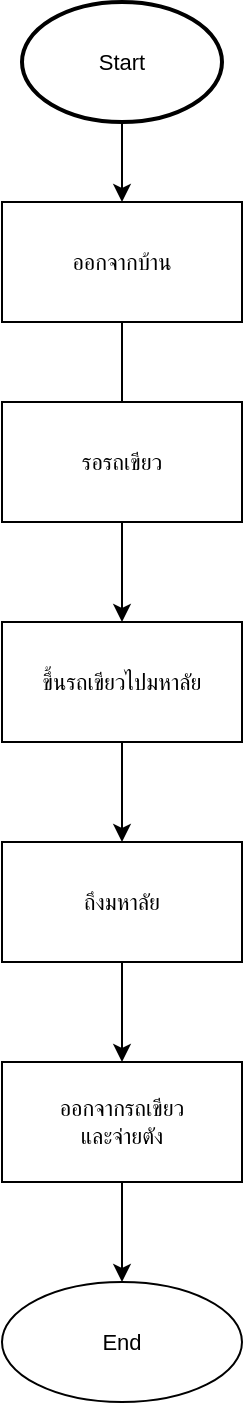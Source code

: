 <mxfile version="14.8.2" type="github">
  <diagram id="kHFXiX71pW4YKV7DdDcE" name="Page-1">
    <mxGraphModel dx="460" dy="792" grid="1" gridSize="10" guides="1" tooltips="1" connect="1" arrows="1" fold="1" page="1" pageScale="1" pageWidth="827" pageHeight="1169" math="0" shadow="0">
      <root>
        <mxCell id="0" />
        <mxCell id="1" parent="0" />
        <mxCell id="uPSEPlQezed_YOI_YNSj-23" style="edgeStyle=orthogonalEdgeStyle;rounded=0;orthogonalLoop=1;jettySize=auto;html=1;fontSize=11;" edge="1" parent="1" source="uPSEPlQezed_YOI_YNSj-22">
          <mxGeometry relative="1" as="geometry">
            <mxPoint x="330" y="180" as="targetPoint" />
          </mxGeometry>
        </mxCell>
        <mxCell id="uPSEPlQezed_YOI_YNSj-22" value="Start" style="strokeWidth=2;html=1;shape=mxgraph.flowchart.start_1;whiteSpace=wrap;fontSize=11;" vertex="1" parent="1">
          <mxGeometry x="280" y="80" width="100" height="60" as="geometry" />
        </mxCell>
        <mxCell id="uPSEPlQezed_YOI_YNSj-26" style="edgeStyle=orthogonalEdgeStyle;rounded=0;orthogonalLoop=1;jettySize=auto;html=1;fontSize=11;" edge="1" parent="1" source="uPSEPlQezed_YOI_YNSj-25">
          <mxGeometry relative="1" as="geometry">
            <mxPoint x="330" y="290" as="targetPoint" />
          </mxGeometry>
        </mxCell>
        <mxCell id="uPSEPlQezed_YOI_YNSj-25" value="ออกจากบ้าน" style="whiteSpace=wrap;html=1;fontSize=11;" vertex="1" parent="1">
          <mxGeometry x="270" y="180" width="120" height="60" as="geometry" />
        </mxCell>
        <mxCell id="uPSEPlQezed_YOI_YNSj-28" style="edgeStyle=orthogonalEdgeStyle;rounded=0;orthogonalLoop=1;jettySize=auto;html=1;fontSize=11;" edge="1" parent="1" source="uPSEPlQezed_YOI_YNSj-27">
          <mxGeometry relative="1" as="geometry">
            <mxPoint x="330" y="390" as="targetPoint" />
          </mxGeometry>
        </mxCell>
        <mxCell id="uPSEPlQezed_YOI_YNSj-27" value="รอรถเขียว" style="whiteSpace=wrap;html=1;fontSize=11;" vertex="1" parent="1">
          <mxGeometry x="270" y="280" width="120" height="60" as="geometry" />
        </mxCell>
        <mxCell id="uPSEPlQezed_YOI_YNSj-30" style="edgeStyle=orthogonalEdgeStyle;rounded=0;orthogonalLoop=1;jettySize=auto;html=1;fontSize=11;" edge="1" parent="1" source="uPSEPlQezed_YOI_YNSj-29">
          <mxGeometry relative="1" as="geometry">
            <mxPoint x="330" y="500" as="targetPoint" />
          </mxGeometry>
        </mxCell>
        <mxCell id="uPSEPlQezed_YOI_YNSj-29" value="ขึ้นรถเขียวไปมหาลัย" style="whiteSpace=wrap;html=1;fontSize=11;" vertex="1" parent="1">
          <mxGeometry x="270" y="390" width="120" height="60" as="geometry" />
        </mxCell>
        <mxCell id="uPSEPlQezed_YOI_YNSj-32" style="edgeStyle=orthogonalEdgeStyle;rounded=0;orthogonalLoop=1;jettySize=auto;html=1;fontSize=11;" edge="1" parent="1" source="uPSEPlQezed_YOI_YNSj-31">
          <mxGeometry relative="1" as="geometry">
            <mxPoint x="330" y="610" as="targetPoint" />
          </mxGeometry>
        </mxCell>
        <mxCell id="uPSEPlQezed_YOI_YNSj-31" value="ถึงมหาลัย" style="whiteSpace=wrap;html=1;fontSize=11;" vertex="1" parent="1">
          <mxGeometry x="270" y="500" width="120" height="60" as="geometry" />
        </mxCell>
        <mxCell id="uPSEPlQezed_YOI_YNSj-35" style="edgeStyle=orthogonalEdgeStyle;rounded=0;orthogonalLoop=1;jettySize=auto;html=1;fontSize=11;" edge="1" parent="1" source="uPSEPlQezed_YOI_YNSj-33">
          <mxGeometry relative="1" as="geometry">
            <mxPoint x="330" y="720" as="targetPoint" />
          </mxGeometry>
        </mxCell>
        <mxCell id="uPSEPlQezed_YOI_YNSj-33" value="ออกจากรถเขียว&lt;br&gt;และจ่ายตัง" style="whiteSpace=wrap;html=1;fontSize=11;" vertex="1" parent="1">
          <mxGeometry x="270" y="610" width="120" height="60" as="geometry" />
        </mxCell>
        <mxCell id="uPSEPlQezed_YOI_YNSj-36" value="End" style="ellipse;whiteSpace=wrap;html=1;fontSize=11;" vertex="1" parent="1">
          <mxGeometry x="270" y="720" width="120" height="60" as="geometry" />
        </mxCell>
      </root>
    </mxGraphModel>
  </diagram>
</mxfile>
